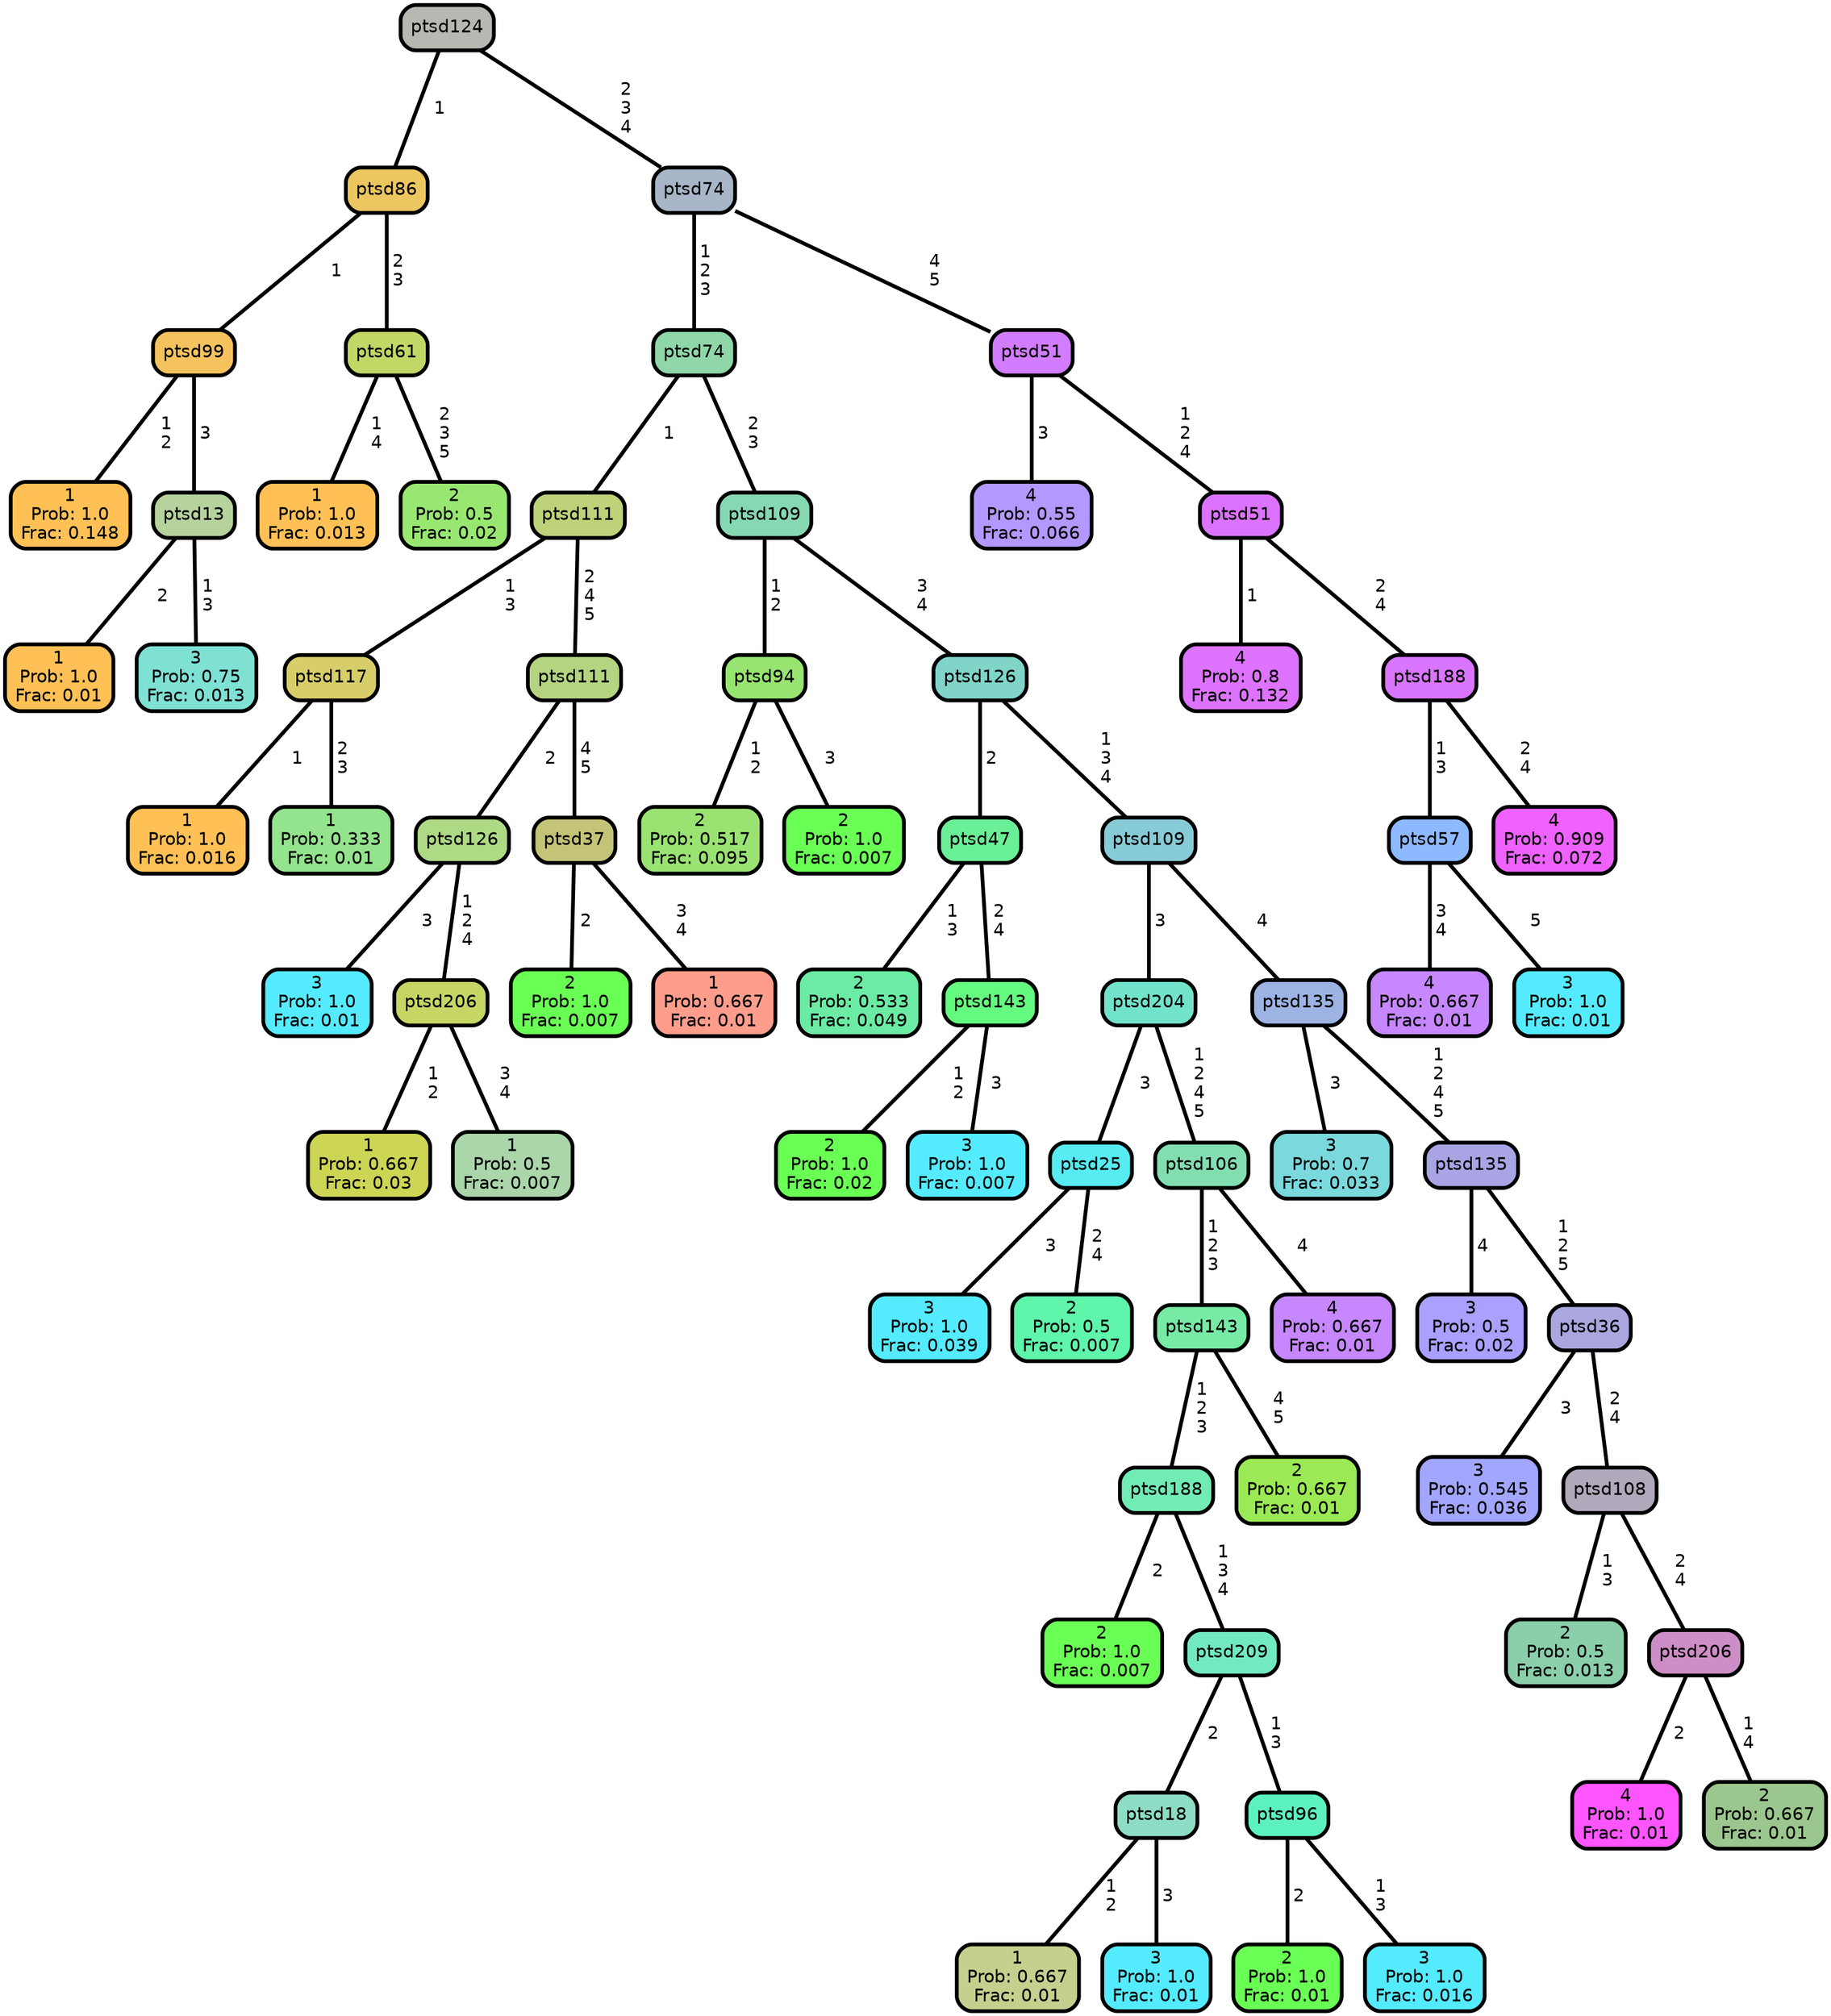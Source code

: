 graph Tree {
node [shape=box, style="filled, rounded",color="black",penwidth="3",fontcolor="black",                 fontname=helvetica] ;
graph [ranksep="0 equally", splines=straight,                 bgcolor=transparent, dpi=200] ;
edge [fontname=helvetica, color=black] ;
0 [label="1
Prob: 1.0
Frac: 0.148", fillcolor="#ffc155"] ;
1 [label="ptsd99", fillcolor="#f5c35e"] ;
2 [label="1
Prob: 1.0
Frac: 0.01", fillcolor="#ffc155"] ;
3 [label="ptsd13", fillcolor="#b6d39d"] ;
4 [label="3
Prob: 0.75
Frac: 0.013", fillcolor="#7fe0d4"] ;
5 [label="ptsd86", fillcolor="#ecc65f"] ;
6 [label="1
Prob: 1.0
Frac: 0.013", fillcolor="#ffc155"] ;
7 [label="ptsd61", fillcolor="#c1d766"] ;
8 [label="2
Prob: 0.5
Frac: 0.02", fillcolor="#98e771"] ;
9 [label="ptsd124", fillcolor="#b6b9b2"] ;
10 [label="1
Prob: 1.0
Frac: 0.016", fillcolor="#ffc155"] ;
11 [label="ptsd117", fillcolor="#d7ce6a"] ;
12 [label="1
Prob: 0.333
Frac: 0.01", fillcolor="#94e38d"] ;
13 [label="ptsd111", fillcolor="#bed27a"] ;
14 [label="3
Prob: 1.0
Frac: 0.01", fillcolor="#55ebff"] ;
15 [label="ptsd126", fillcolor="#aeda85"] ;
16 [label="1
Prob: 0.667
Frac: 0.03", fillcolor="#cdd555"] ;
17 [label="ptsd206", fillcolor="#c6d564"] ;
18 [label="1
Prob: 0.5
Frac: 0.007", fillcolor="#aad6aa"] ;
19 [label="ptsd111", fillcolor="#b4d481"] ;
20 [label="2
Prob: 1.0
Frac: 0.007", fillcolor="#6aff55"] ;
21 [label="ptsd37", fillcolor="#c3c477"] ;
22 [label="1
Prob: 0.667
Frac: 0.01", fillcolor="#ff9d8d"] ;
23 [label="ptsd74", fillcolor="#8fd7a8"] ;
24 [label="2
Prob: 0.517
Frac: 0.095", fillcolor="#9ae372"] ;
25 [label="ptsd94", fillcolor="#97e470"] ;
26 [label="2
Prob: 1.0
Frac: 0.007", fillcolor="#6aff55"] ;
27 [label="ptsd109", fillcolor="#85d8b2"] ;
28 [label="2
Prob: 0.533
Frac: 0.049", fillcolor="#6beba4"] ;
29 [label="ptsd47", fillcolor="#69f097"] ;
30 [label="2
Prob: 1.0
Frac: 0.02", fillcolor="#6aff55"] ;
31 [label="ptsd143", fillcolor="#64fa7f"] ;
32 [label="3
Prob: 1.0
Frac: 0.007", fillcolor="#55ebff"] ;
33 [label="ptsd126", fillcolor="#80d4c8"] ;
34 [label="3
Prob: 1.0
Frac: 0.039", fillcolor="#55ebff"] ;
35 [label="ptsd25", fillcolor="#56ecf2"] ;
36 [label="2
Prob: 0.5
Frac: 0.007", fillcolor="#5ff5aa"] ;
37 [label="ptsd204", fillcolor="#71e3cb"] ;
38 [label="2
Prob: 1.0
Frac: 0.007", fillcolor="#6aff55"] ;
39 [label="ptsd188", fillcolor="#70ecb4"] ;
40 [label="1
Prob: 0.667
Frac: 0.01", fillcolor="#c6cf8d"] ;
41 [label="ptsd18", fillcolor="#8dddc6"] ;
42 [label="3
Prob: 1.0
Frac: 0.01", fillcolor="#55ebff"] ;
43 [label="ptsd209", fillcolor="#71e9c2"] ;
44 [label="2
Prob: 1.0
Frac: 0.01", fillcolor="#6aff55"] ;
45 [label="ptsd96", fillcolor="#5cf2bf"] ;
46 [label="3
Prob: 1.0
Frac: 0.016", fillcolor="#55ebff"] ;
47 [label="ptsd143", fillcolor="#77eba5"] ;
48 [label="2
Prob: 0.667
Frac: 0.01", fillcolor="#9bea55"] ;
49 [label="ptsd106", fillcolor="#82deb1"] ;
50 [label="4
Prob: 0.667
Frac: 0.01", fillcolor="#c687ff"] ;
51 [label="ptsd109", fillcolor="#87cbd7"] ;
52 [label="3
Prob: 0.7
Frac: 0.033", fillcolor="#79d9dd"] ;
53 [label="ptsd135", fillcolor="#9cb3e3"] ;
54 [label="3
Prob: 0.5
Frac: 0.02", fillcolor="#aaa0ff"] ;
55 [label="ptsd135", fillcolor="#a9a5e5"] ;
56 [label="3
Prob: 0.545
Frac: 0.036", fillcolor="#a2a6ff"] ;
57 [label="ptsd36", fillcolor="#a9a7de"] ;
58 [label="2
Prob: 0.5
Frac: 0.013", fillcolor="#8acfaa"] ;
59 [label="ptsd108", fillcolor="#b2a8bb"] ;
60 [label="4
Prob: 1.0
Frac: 0.01", fillcolor="#ff55ff"] ;
61 [label="ptsd206", fillcolor="#cd8dc6"] ;
62 [label="2
Prob: 0.667
Frac: 0.01", fillcolor="#9bc68d"] ;
63 [label="ptsd74", fillcolor="#a8b6c8"] ;
64 [label="4
Prob: 0.55
Frac: 0.066", fillcolor="#b298ff"] ;
65 [label="ptsd51", fillcolor="#d27cff"] ;
66 [label="4
Prob: 0.8
Frac: 0.132", fillcolor="#dd73ff"] ;
67 [label="ptsd51", fillcolor="#dc73ff"] ;
68 [label="4
Prob: 0.667
Frac: 0.01", fillcolor="#c687ff"] ;
69 [label="ptsd57", fillcolor="#8db9ff"] ;
70 [label="3
Prob: 1.0
Frac: 0.01", fillcolor="#55ebff"] ;
71 [label="ptsd188", fillcolor="#da75ff"] ;
72 [label="4
Prob: 0.909
Frac: 0.072", fillcolor="#ef62ff"] ;
1 -- 0 [label=" 1\n 2",penwidth=3] ;
1 -- 3 [label=" 3",penwidth=3] ;
3 -- 2 [label=" 2",penwidth=3] ;
3 -- 4 [label=" 1\n 3",penwidth=3] ;
5 -- 1 [label=" 1",penwidth=3] ;
5 -- 7 [label=" 2\n 3",penwidth=3] ;
7 -- 6 [label=" 1\n 4",penwidth=3] ;
7 -- 8 [label=" 2\n 3\n 5",penwidth=3] ;
9 -- 5 [label=" 1",penwidth=3] ;
9 -- 63 [label=" 2\n 3\n 4",penwidth=3] ;
11 -- 10 [label=" 1",penwidth=3] ;
11 -- 12 [label=" 2\n 3",penwidth=3] ;
13 -- 11 [label=" 1\n 3",penwidth=3] ;
13 -- 19 [label=" 2\n 4\n 5",penwidth=3] ;
15 -- 14 [label=" 3",penwidth=3] ;
15 -- 17 [label=" 1\n 2\n 4",penwidth=3] ;
17 -- 16 [label=" 1\n 2",penwidth=3] ;
17 -- 18 [label=" 3\n 4",penwidth=3] ;
19 -- 15 [label=" 2",penwidth=3] ;
19 -- 21 [label=" 4\n 5",penwidth=3] ;
21 -- 20 [label=" 2",penwidth=3] ;
21 -- 22 [label=" 3\n 4",penwidth=3] ;
23 -- 13 [label=" 1",penwidth=3] ;
23 -- 27 [label=" 2\n 3",penwidth=3] ;
25 -- 24 [label=" 1\n 2",penwidth=3] ;
25 -- 26 [label=" 3",penwidth=3] ;
27 -- 25 [label=" 1\n 2",penwidth=3] ;
27 -- 33 [label=" 3\n 4",penwidth=3] ;
29 -- 28 [label=" 1\n 3",penwidth=3] ;
29 -- 31 [label=" 2\n 4",penwidth=3] ;
31 -- 30 [label=" 1\n 2",penwidth=3] ;
31 -- 32 [label=" 3",penwidth=3] ;
33 -- 29 [label=" 2",penwidth=3] ;
33 -- 51 [label=" 1\n 3\n 4",penwidth=3] ;
35 -- 34 [label=" 3",penwidth=3] ;
35 -- 36 [label=" 2\n 4",penwidth=3] ;
37 -- 35 [label=" 3",penwidth=3] ;
37 -- 49 [label=" 1\n 2\n 4\n 5",penwidth=3] ;
39 -- 38 [label=" 2",penwidth=3] ;
39 -- 43 [label=" 1\n 3\n 4",penwidth=3] ;
41 -- 40 [label=" 1\n 2",penwidth=3] ;
41 -- 42 [label=" 3",penwidth=3] ;
43 -- 41 [label=" 2",penwidth=3] ;
43 -- 45 [label=" 1\n 3",penwidth=3] ;
45 -- 44 [label=" 2",penwidth=3] ;
45 -- 46 [label=" 1\n 3",penwidth=3] ;
47 -- 39 [label=" 1\n 2\n 3",penwidth=3] ;
47 -- 48 [label=" 4\n 5",penwidth=3] ;
49 -- 47 [label=" 1\n 2\n 3",penwidth=3] ;
49 -- 50 [label=" 4",penwidth=3] ;
51 -- 37 [label=" 3",penwidth=3] ;
51 -- 53 [label=" 4",penwidth=3] ;
53 -- 52 [label=" 3",penwidth=3] ;
53 -- 55 [label=" 1\n 2\n 4\n 5",penwidth=3] ;
55 -- 54 [label=" 4",penwidth=3] ;
55 -- 57 [label=" 1\n 2\n 5",penwidth=3] ;
57 -- 56 [label=" 3",penwidth=3] ;
57 -- 59 [label=" 2\n 4",penwidth=3] ;
59 -- 58 [label=" 1\n 3",penwidth=3] ;
59 -- 61 [label=" 2\n 4",penwidth=3] ;
61 -- 60 [label=" 2",penwidth=3] ;
61 -- 62 [label=" 1\n 4",penwidth=3] ;
63 -- 23 [label=" 1\n 2\n 3",penwidth=3] ;
63 -- 65 [label=" 4\n 5",penwidth=3] ;
65 -- 64 [label=" 3",penwidth=3] ;
65 -- 67 [label=" 1\n 2\n 4",penwidth=3] ;
67 -- 66 [label=" 1",penwidth=3] ;
67 -- 71 [label=" 2\n 4",penwidth=3] ;
69 -- 68 [label=" 3\n 4",penwidth=3] ;
69 -- 70 [label=" 5",penwidth=3] ;
71 -- 69 [label=" 1\n 3",penwidth=3] ;
71 -- 72 [label=" 2\n 4",penwidth=3] ;
{rank = same;}}